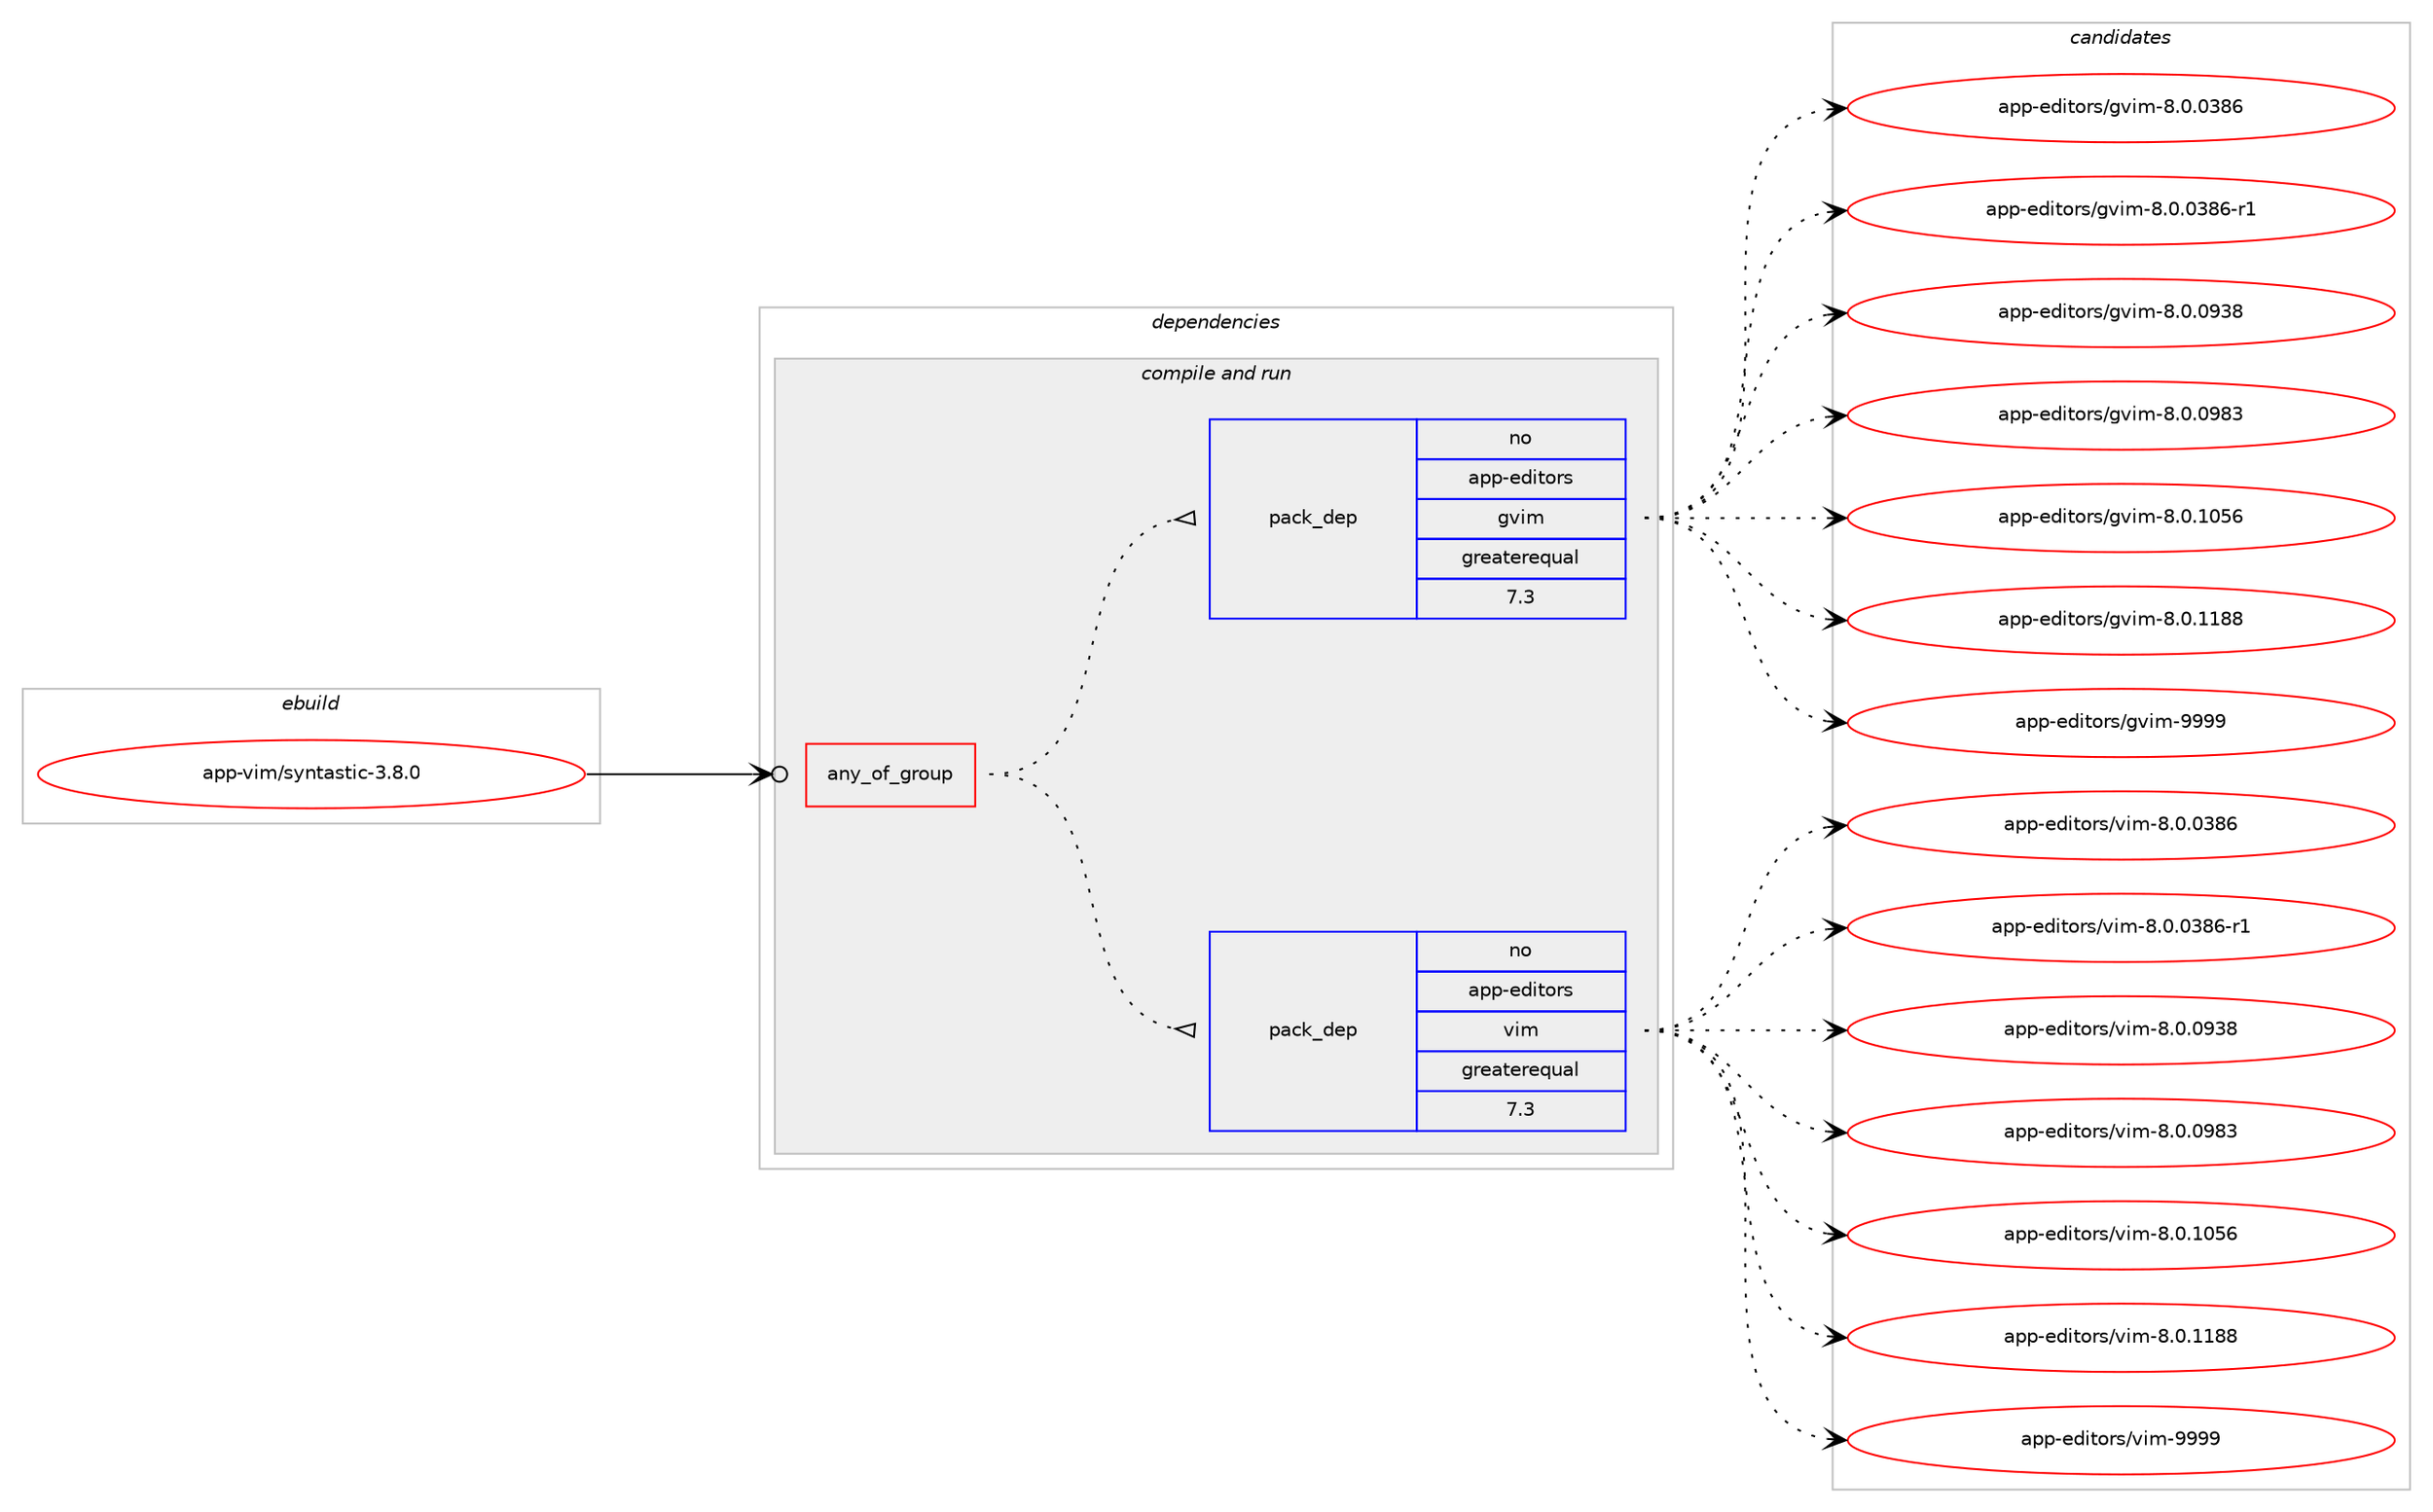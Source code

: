 digraph prolog {

# *************
# Graph options
# *************

newrank=true;
concentrate=true;
compound=true;
graph [rankdir=LR,fontname=Helvetica,fontsize=10,ranksep=1.5];#, ranksep=2.5, nodesep=0.2];
edge  [arrowhead=vee];
node  [fontname=Helvetica,fontsize=10];

# **********
# The ebuild
# **********

subgraph cluster_leftcol {
color=gray;
rank=same;
label=<<i>ebuild</i>>;
id [label="app-vim/syntastic-3.8.0", color=red, width=4, href="../app-vim/syntastic-3.8.0.svg"];
}

# ****************
# The dependencies
# ****************

subgraph cluster_midcol {
color=gray;
label=<<i>dependencies</i>>;
subgraph cluster_compile {
fillcolor="#eeeeee";
style=filled;
label=<<i>compile</i>>;
}
subgraph cluster_compileandrun {
fillcolor="#eeeeee";
style=filled;
label=<<i>compile and run</i>>;
subgraph any1334 {
dependency63515 [label=<<TABLE BORDER="0" CELLBORDER="1" CELLSPACING="0" CELLPADDING="4"><TR><TD CELLPADDING="10">any_of_group</TD></TR></TABLE>>, shape=none, color=red];subgraph pack46437 {
dependency63516 [label=<<TABLE BORDER="0" CELLBORDER="1" CELLSPACING="0" CELLPADDING="4" WIDTH="220"><TR><TD ROWSPAN="6" CELLPADDING="30">pack_dep</TD></TR><TR><TD WIDTH="110">no</TD></TR><TR><TD>app-editors</TD></TR><TR><TD>vim</TD></TR><TR><TD>greaterequal</TD></TR><TR><TD>7.3</TD></TR></TABLE>>, shape=none, color=blue];
}
dependency63515:e -> dependency63516:w [weight=20,style="dotted",arrowhead="oinv"];
subgraph pack46438 {
dependency63517 [label=<<TABLE BORDER="0" CELLBORDER="1" CELLSPACING="0" CELLPADDING="4" WIDTH="220"><TR><TD ROWSPAN="6" CELLPADDING="30">pack_dep</TD></TR><TR><TD WIDTH="110">no</TD></TR><TR><TD>app-editors</TD></TR><TR><TD>gvim</TD></TR><TR><TD>greaterequal</TD></TR><TR><TD>7.3</TD></TR></TABLE>>, shape=none, color=blue];
}
dependency63515:e -> dependency63517:w [weight=20,style="dotted",arrowhead="oinv"];
}
id:e -> dependency63515:w [weight=20,style="solid",arrowhead="odotvee"];
}
subgraph cluster_run {
fillcolor="#eeeeee";
style=filled;
label=<<i>run</i>>;
}
}

# **************
# The candidates
# **************

subgraph cluster_choices {
rank=same;
color=gray;
label=<<i>candidates</i>>;

subgraph choice46437 {
color=black;
nodesep=1;
choice971121124510110010511611111411547118105109455646484648515654 [label="app-editors/vim-8.0.0386", color=red, width=4,href="../app-editors/vim-8.0.0386.svg"];
choice9711211245101100105116111114115471181051094556464846485156544511449 [label="app-editors/vim-8.0.0386-r1", color=red, width=4,href="../app-editors/vim-8.0.0386-r1.svg"];
choice971121124510110010511611111411547118105109455646484648575156 [label="app-editors/vim-8.0.0938", color=red, width=4,href="../app-editors/vim-8.0.0938.svg"];
choice971121124510110010511611111411547118105109455646484648575651 [label="app-editors/vim-8.0.0983", color=red, width=4,href="../app-editors/vim-8.0.0983.svg"];
choice971121124510110010511611111411547118105109455646484649485354 [label="app-editors/vim-8.0.1056", color=red, width=4,href="../app-editors/vim-8.0.1056.svg"];
choice971121124510110010511611111411547118105109455646484649495656 [label="app-editors/vim-8.0.1188", color=red, width=4,href="../app-editors/vim-8.0.1188.svg"];
choice9711211245101100105116111114115471181051094557575757 [label="app-editors/vim-9999", color=red, width=4,href="../app-editors/vim-9999.svg"];
dependency63516:e -> choice971121124510110010511611111411547118105109455646484648515654:w [style=dotted,weight="100"];
dependency63516:e -> choice9711211245101100105116111114115471181051094556464846485156544511449:w [style=dotted,weight="100"];
dependency63516:e -> choice971121124510110010511611111411547118105109455646484648575156:w [style=dotted,weight="100"];
dependency63516:e -> choice971121124510110010511611111411547118105109455646484648575651:w [style=dotted,weight="100"];
dependency63516:e -> choice971121124510110010511611111411547118105109455646484649485354:w [style=dotted,weight="100"];
dependency63516:e -> choice971121124510110010511611111411547118105109455646484649495656:w [style=dotted,weight="100"];
dependency63516:e -> choice9711211245101100105116111114115471181051094557575757:w [style=dotted,weight="100"];
}
subgraph choice46438 {
color=black;
nodesep=1;
choice971121124510110010511611111411547103118105109455646484648515654 [label="app-editors/gvim-8.0.0386", color=red, width=4,href="../app-editors/gvim-8.0.0386.svg"];
choice9711211245101100105116111114115471031181051094556464846485156544511449 [label="app-editors/gvim-8.0.0386-r1", color=red, width=4,href="../app-editors/gvim-8.0.0386-r1.svg"];
choice971121124510110010511611111411547103118105109455646484648575156 [label="app-editors/gvim-8.0.0938", color=red, width=4,href="../app-editors/gvim-8.0.0938.svg"];
choice971121124510110010511611111411547103118105109455646484648575651 [label="app-editors/gvim-8.0.0983", color=red, width=4,href="../app-editors/gvim-8.0.0983.svg"];
choice971121124510110010511611111411547103118105109455646484649485354 [label="app-editors/gvim-8.0.1056", color=red, width=4,href="../app-editors/gvim-8.0.1056.svg"];
choice971121124510110010511611111411547103118105109455646484649495656 [label="app-editors/gvim-8.0.1188", color=red, width=4,href="../app-editors/gvim-8.0.1188.svg"];
choice9711211245101100105116111114115471031181051094557575757 [label="app-editors/gvim-9999", color=red, width=4,href="../app-editors/gvim-9999.svg"];
dependency63517:e -> choice971121124510110010511611111411547103118105109455646484648515654:w [style=dotted,weight="100"];
dependency63517:e -> choice9711211245101100105116111114115471031181051094556464846485156544511449:w [style=dotted,weight="100"];
dependency63517:e -> choice971121124510110010511611111411547103118105109455646484648575156:w [style=dotted,weight="100"];
dependency63517:e -> choice971121124510110010511611111411547103118105109455646484648575651:w [style=dotted,weight="100"];
dependency63517:e -> choice971121124510110010511611111411547103118105109455646484649485354:w [style=dotted,weight="100"];
dependency63517:e -> choice971121124510110010511611111411547103118105109455646484649495656:w [style=dotted,weight="100"];
dependency63517:e -> choice9711211245101100105116111114115471031181051094557575757:w [style=dotted,weight="100"];
}
}

}
